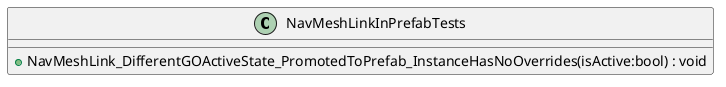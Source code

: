 @startuml
class NavMeshLinkInPrefabTests {
    + NavMeshLink_DifferentGOActiveState_PromotedToPrefab_InstanceHasNoOverrides(isActive:bool) : void
}
@enduml
